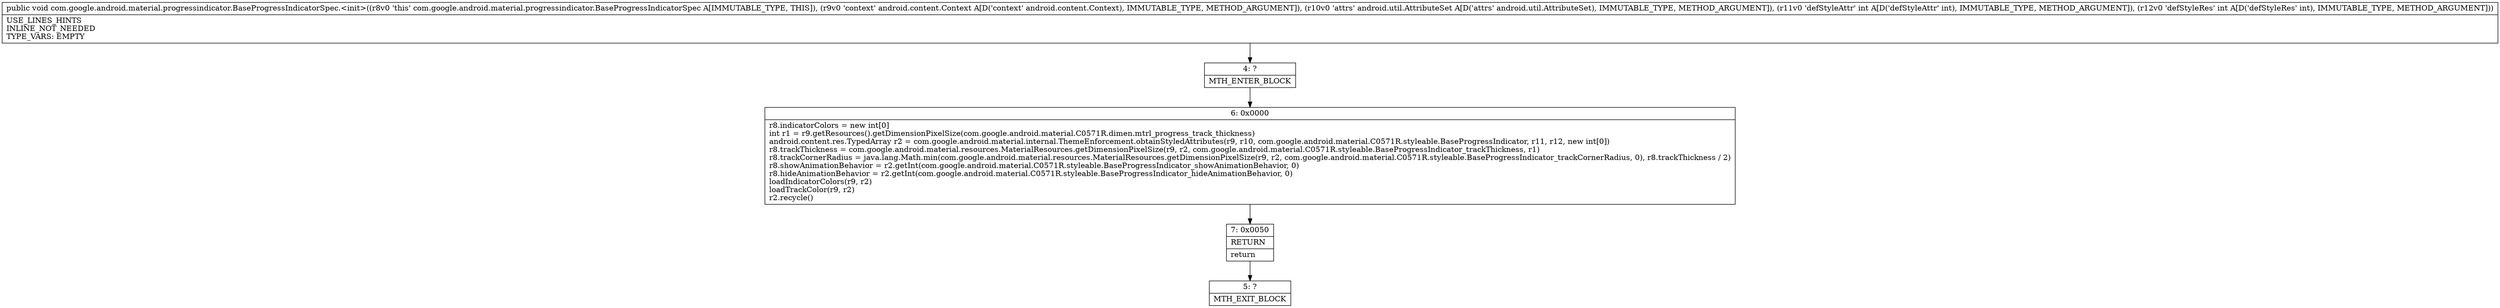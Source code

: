 digraph "CFG forcom.google.android.material.progressindicator.BaseProgressIndicatorSpec.\<init\>(Landroid\/content\/Context;Landroid\/util\/AttributeSet;II)V" {
Node_4 [shape=record,label="{4\:\ ?|MTH_ENTER_BLOCK\l}"];
Node_6 [shape=record,label="{6\:\ 0x0000|r8.indicatorColors = new int[0]\lint r1 = r9.getResources().getDimensionPixelSize(com.google.android.material.C0571R.dimen.mtrl_progress_track_thickness)\landroid.content.res.TypedArray r2 = com.google.android.material.internal.ThemeEnforcement.obtainStyledAttributes(r9, r10, com.google.android.material.C0571R.styleable.BaseProgressIndicator, r11, r12, new int[0])\lr8.trackThickness = com.google.android.material.resources.MaterialResources.getDimensionPixelSize(r9, r2, com.google.android.material.C0571R.styleable.BaseProgressIndicator_trackThickness, r1)\lr8.trackCornerRadius = java.lang.Math.min(com.google.android.material.resources.MaterialResources.getDimensionPixelSize(r9, r2, com.google.android.material.C0571R.styleable.BaseProgressIndicator_trackCornerRadius, 0), r8.trackThickness \/ 2)\lr8.showAnimationBehavior = r2.getInt(com.google.android.material.C0571R.styleable.BaseProgressIndicator_showAnimationBehavior, 0)\lr8.hideAnimationBehavior = r2.getInt(com.google.android.material.C0571R.styleable.BaseProgressIndicator_hideAnimationBehavior, 0)\lloadIndicatorColors(r9, r2)\lloadTrackColor(r9, r2)\lr2.recycle()\l}"];
Node_7 [shape=record,label="{7\:\ 0x0050|RETURN\l|return\l}"];
Node_5 [shape=record,label="{5\:\ ?|MTH_EXIT_BLOCK\l}"];
MethodNode[shape=record,label="{public void com.google.android.material.progressindicator.BaseProgressIndicatorSpec.\<init\>((r8v0 'this' com.google.android.material.progressindicator.BaseProgressIndicatorSpec A[IMMUTABLE_TYPE, THIS]), (r9v0 'context' android.content.Context A[D('context' android.content.Context), IMMUTABLE_TYPE, METHOD_ARGUMENT]), (r10v0 'attrs' android.util.AttributeSet A[D('attrs' android.util.AttributeSet), IMMUTABLE_TYPE, METHOD_ARGUMENT]), (r11v0 'defStyleAttr' int A[D('defStyleAttr' int), IMMUTABLE_TYPE, METHOD_ARGUMENT]), (r12v0 'defStyleRes' int A[D('defStyleRes' int), IMMUTABLE_TYPE, METHOD_ARGUMENT]))  | USE_LINES_HINTS\lINLINE_NOT_NEEDED\lTYPE_VARS: EMPTY\l}"];
MethodNode -> Node_4;Node_4 -> Node_6;
Node_6 -> Node_7;
Node_7 -> Node_5;
}

